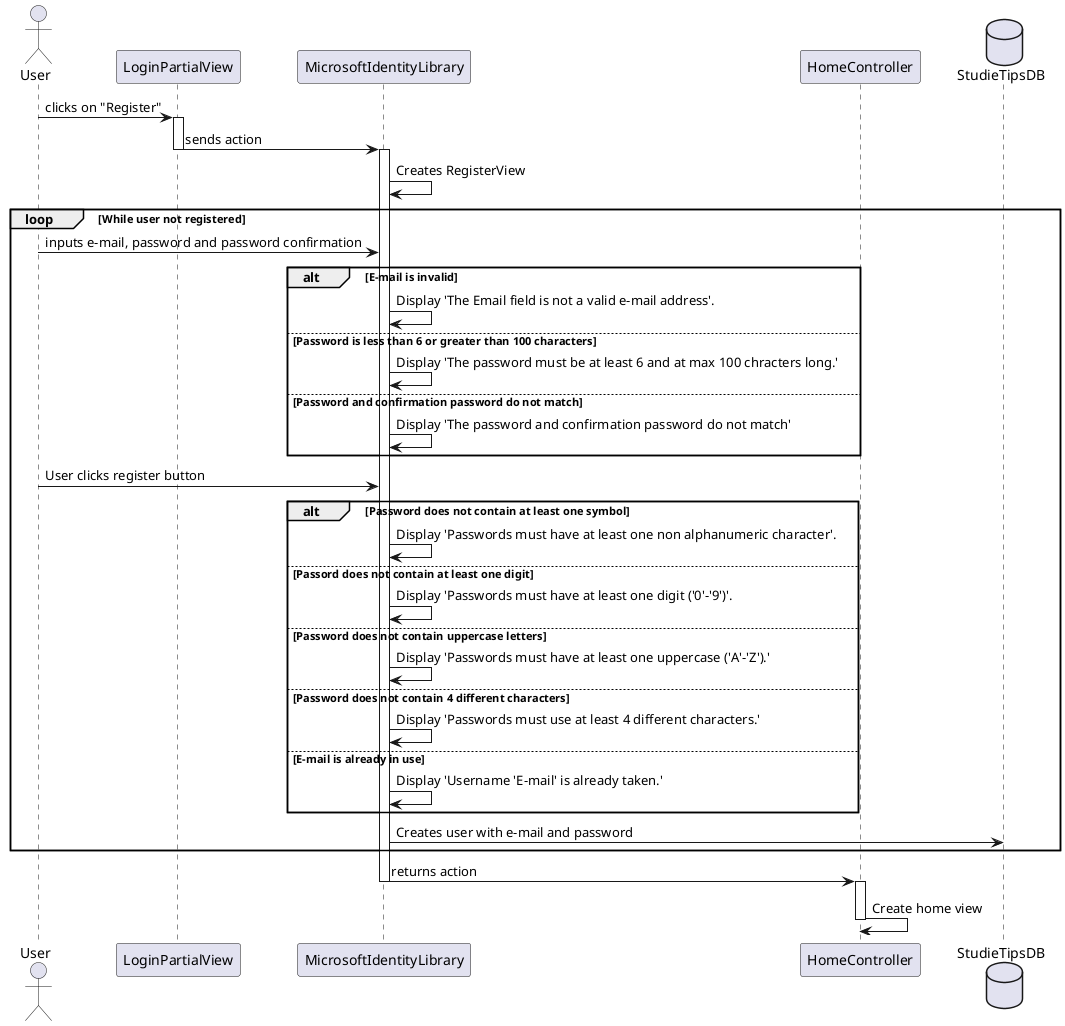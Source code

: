 @startuml RegisterUserSequenceDiagram


actor User as User
participant LoginPartialView as LoginPartialView
participant MicrosoftIdentityLibrary as  MicrosoftIdentityLibrary
participant HomeController as HomeController
database StudieTipsDB as Database

User -> LoginPartialView : clicks on "Register"
activate LoginPartialView

LoginPartialView -> MicrosoftIdentityLibrary : sends action
deactivate LoginPartialView
activate MicrosoftIdentityLibrary

MicrosoftIdentityLibrary -> MicrosoftIdentityLibrary : Creates RegisterView
loop While user not registered
    User -> MicrosoftIdentityLibrary : inputs e-mail, password and password confirmation


    alt E-mail is invalid
        MicrosoftIdentityLibrary -> MicrosoftIdentityLibrary : Display 'The Email field is not a valid e-mail address'.

    else Password is less than 6 or greater than 100 characters
        MicrosoftIdentityLibrary -> MicrosoftIdentityLibrary : Display 'The password must be at least 6 and at max 100 chracters long.'

    else Password and confirmation password do not match
        MicrosoftIdentityLibrary -> MicrosoftIdentityLibrary : Display 'The password and confirmation password do not match'

    end

    User -> MicrosoftIdentityLibrary : User clicks register button


    alt Password does not contain at least one symbol
        MicrosoftIdentityLibrary -> MicrosoftIdentityLibrary : Display 'Passwords must have at least one non alphanumeric character'.

    else Passord does not contain at least one digit
        MicrosoftIdentityLibrary -> MicrosoftIdentityLibrary : Display 'Passwords must have at least one digit ('0'-'9')'.

    else Password does not contain uppercase letters
        MicrosoftIdentityLibrary -> MicrosoftIdentityLibrary : Display 'Passwords must have at least one uppercase ('A'-'Z').'

    else Password does not contain 4 different characters
        MicrosoftIdentityLibrary -> MicrosoftIdentityLibrary : Display 'Passwords must use at least 4 different characters.'

    else E-mail is already in use 
        MicrosoftIdentityLibrary -> MicrosoftIdentityLibrary : Display 'Username 'E-mail' is already taken.'

    end

    MicrosoftIdentityLibrary -> Database : Creates user with e-mail and password

end


MicrosoftIdentityLibrary -> HomeController : returns action
deactivate MicrosoftIdentityLibrary

activate HomeController
HomeController -> HomeController : Create home view
deactivate HomeController

@enduml